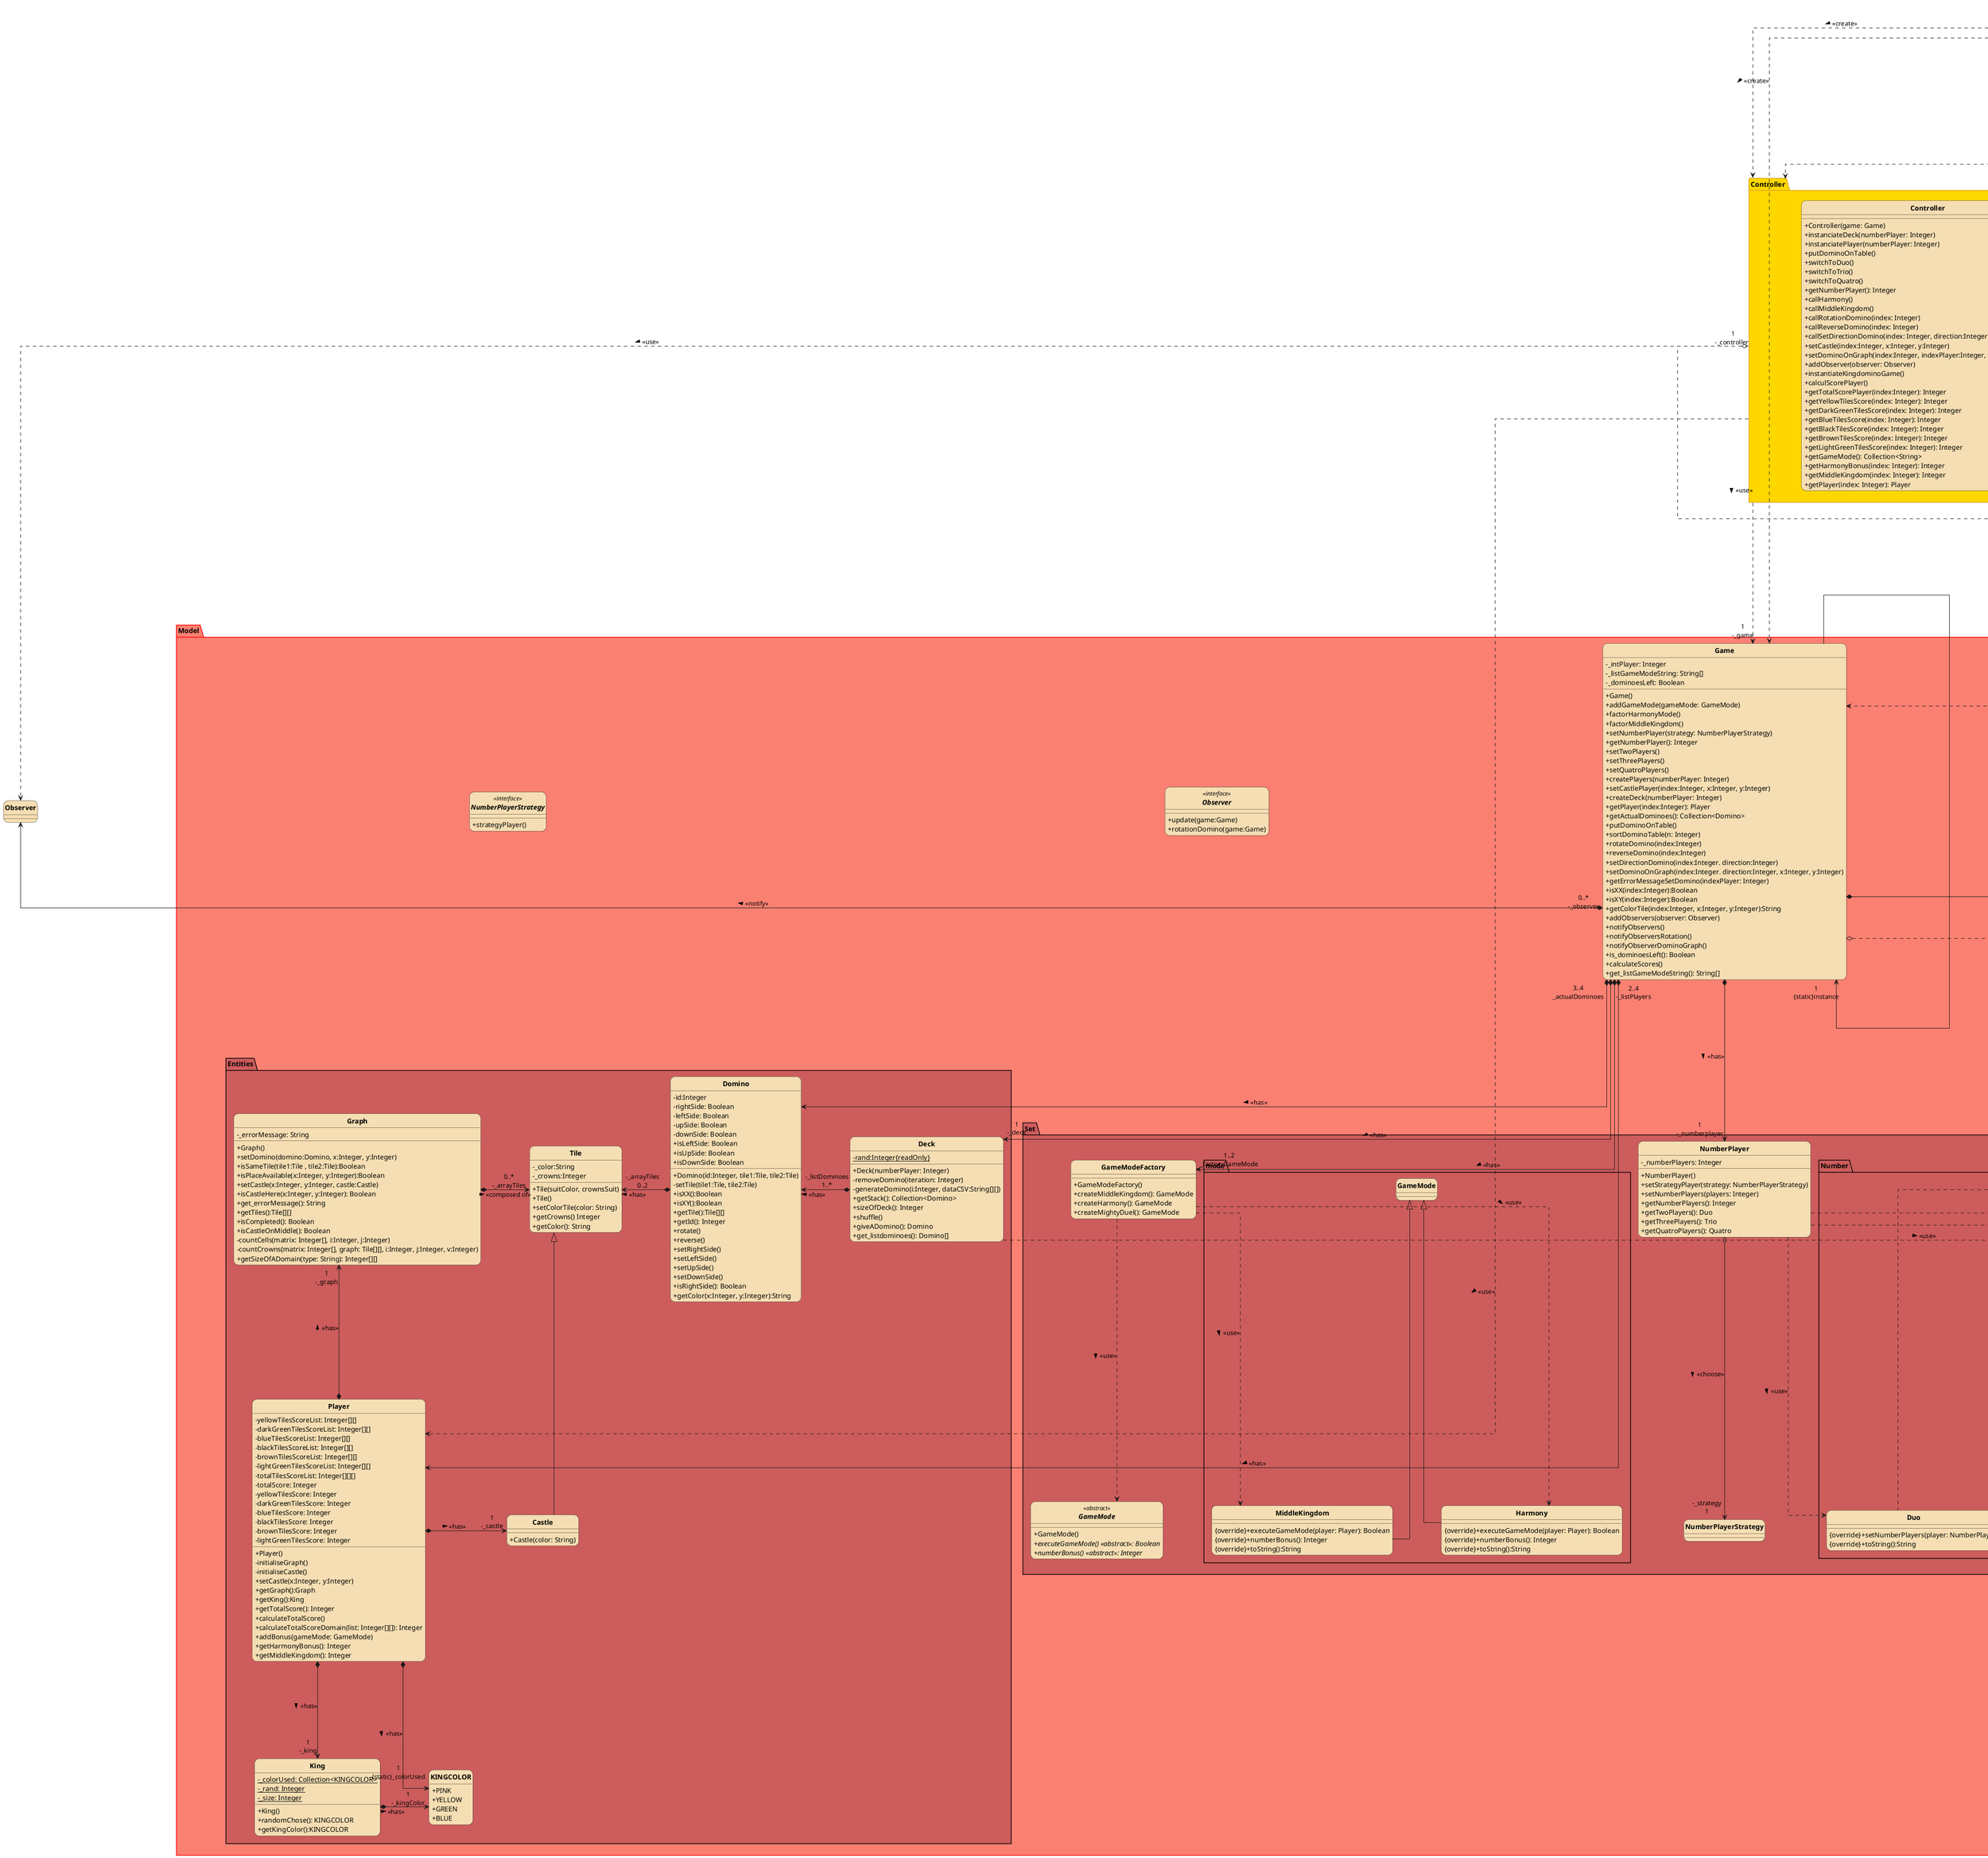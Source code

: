 @startuml
skinparam style strictuml
skinparam classAttributeIconSize 0
skinparam classFontStyle Bold
hide enum methods
skinparam roundcorner 20
skinparam linetype polyline
skinparam linetype ortho
skinparam classBackgroundColor #wheat
skinparam nodesep 100
skinparam ranksep 200

class LauncherKingdomino{
    +{static}main(args:String[])
}

package Utilities {
    class CSVReader{
        +CSVReader()
        {static}+readCSV(path:String):String[][]
    }

    class FontUtilities {
        +FontUtilities()
        {static}+setFont(path:String): Font
    }

}

package Model #salmon;line:red{

    class Game {
        '{static}-instance:Game'
        -_intPlayer: Integer
        -_listGameModeString: String[]
        -_dominoesLeft: Boolean
        '-Game()'
        +Game()
        '{static}+getInstance()'
        +addGameMode(gameMode: GameMode)
        +factorHarmonyMode()
        +factorMiddleKingdom()
        +setNumberPlayer(strategy: NumberPlayerStrategy)
        +getNumberPlayer(): Integer
        +setTwoPlayers()
        +setThreePlayers()
        +setQuatroPlayers()
        +createPlayers(numberPlayer: Integer)
        +setCastlePlayer(index:Integer, x:Integer, y:Integer)
        +createDeck(numberPlayer: Integer)
        +getPlayer(index:Integer): Player
        +getActualDominoes(): Collection<Domino>
        +putDominoOnTable()
        +sortDominoTable(n: Integer)
        +rotateDomino(index:Integer)
        +reverseDomino(index:Integer)
        +setDirectionDomino(index:Integer. direction:Integer)
        +setDominoOnGraph(index:Integer. direction:Integer, x:Integer, y:Integer)
        +getErrorMessageSetDomino(indexPlayer: Integer)
        +isXX(index:Integer):Boolean
        +isXY(index:Integer):Boolean
        +getColorTile(index:Integer, x:Integer, y:Integer):String
        +addObservers(observer: Observer)
        +notifyObservers()
        +notifyObserversRotation()
        +notifyObserverDominoGraph()
        +is_dominoesLeft(): Boolean
        +calculateScores()
        +get_listGameModeString(): String[]
    }

    interface Observer<<interface>>{
       +update(game:Game)
       +rotationDomino(game:Game)
    }

    package Entities #indianred{
        Graph *-> "0..*\n-_arrayTiles" Tile  : <<composed of>> >

        class Graph {
            -_errorMessage: String
            +Graph()
            +setDomino(domino:Domino, x:Integer, y:Integer)
            +isSameTile(tile1:Tile , tile2:Tile):Boolean
            +isPlaceAvailable(x:Integer, y:Integer):Boolean
            +setCastle(x:Integer, y:Integer, castle:Castle)
            +isCastleHere(x:Integer, y:Integer): Boolean
            +get_errorMessage(): String
            +getTiles():Tile[][]
            +isCompleted(): Boolean
            +isCastleOnMiddle(): Boolean
            -countCells(matrix: Integer[], i:Integer, j:Integer)
            -countCrowns(matrix: Integer[], graph: Tile[][], i:Integer, j:Integer, v:Integer)
            +getSizeOfADomain(type: String): Integer[][]
        }

        class King{
            {static}-_colorUsed: Collection<KINGCOLOR>
            {static}-_rand: Integer
            {static}-_size: Integer

            +King()
            +randomChose(): KINGCOLOR
            +getKingColor():KINGCOLOR
        }


        Deck *-> Domino : "-_listDominoes\n1..*" <<has>> >


        class Deck{
            {static}-rand:Integer{readOnly}
            +Deck(numberPlayer: Integer)
            -removeDomino(iteration: Integer)
            -generateDomino(i:Integer, dataCSV:String[][])
            +getStack(): Collection<Domino>
            +sizeOfDeck(): Integer
            +shuffle()
            +giveADomino(): Domino
            +get_listdominoes(): Domino[]
        }

        Domino *-l-> "-_arrayTiles\n0..2"  Tile : <<has>> >
        class Domino {
           -id:Integer
           -rightSide: Boolean
           -leftSide: Boolean
           -upSide: Boolean
           -downSide: Boolean
           +Domino(id:Integer, tile1:Tile, tile2:Tile)
           -setTile(tile1:Tile, tile2:Tile)
           +isXX():Boolean
           +isXY():Boolean
           +getTile():Tile[][]
           +getId(): Integer
           +rotate()
           +reverse()
           +setRightSide()
           +setLeftSide()
           +setUpSide()
           +setDownSide()
           +isRightSide(): Boolean
           +isLeftSide: Boolean
           +isUpSide: Boolean
           +isDownSide: Boolean
           +getColor(x:Integer, y:Integer):String
        }

        class Tile{
           -_color:String
           -_crowns:Integer
           +Tile(suitColor, crownsSuit)
           +Tile()
           +setColorTile(color: String)
           +getCrowns() Integer
           +getColor(): String
        }

        Player *--> "1\n-_graph" Graph : > <<has>>
        Player *-> "1\n-_king" King : > <<has>>
        Player *-l-> "1\n-_castle" Castle : > <<has>>
        class Player {
            -yellowTilesScoreList: Integer[][]
            -darkGreenTilesScoreList: Integer[][]
            -blueTilesScoreList: Integer[][]
            -blackTilesScoreList: Integer[][]
            -brownTilesScoreList: Integer[][]
            -lightGreenTilesScoreList: Integer[][]
            -totalTilesScoreList: Integer[][][]
            -totalScore: Integer
            -yellowTilesScore: Integer
            -darkGreenTilesScore: Integer
            -blueTilesScore: Integer
            -blackTilesScore: Integer
            -brownTilesScore: Integer
            -lightGreenTilesScore: Integer
            +Player()
            -initialiseGraph()
            -initialiseCastle()
            +setCastle(x:Integer, y:Integer)
            +getGraph():Graph
            +getKing():King
            +getTotalScore(): Integer
            +calculateTotalScore()
            +calculateTotalScoreDomain(list: Integer[][]): Integer
            +addBonus(gameMode: GameMode)
            +getHarmonyBonus(): Integer
            +getMiddleKingdom(): Integer
        }

        class Castle extends Tile{
            +Castle(color: String)
        }

        enum KINGCOLOR {
            +PINK
            +YELLOW
            +GREEN
            +BLUE
        }
        Player *--> "1\n{static}_colorUsed" KINGCOLOR: > <<has>>
    }


    package Set #indianred {

        class NumberPlayer{
            -_numberPlayers: Integer
            +NumberPlayer()
            +setStrategyPlayer(strategy: NumberPlayerStrategy)
            +setNumberPlayers(players: Integer)
            +getNumberPlayers(): Integer
            +getTwoPlayers(): Duo
            +getThreePlayers(): Trio
            +getQuatroPlayers(): Quatro
         }

        NumberPlayer o--> "-_strategy\n1"NumberPlayerStrategy: > <<choose>>

        package Number{
            class Duo implements NumberPlayerStrategy
            {
                {override}+setNumberPlayers(player: NumberPlayer)
                {override}+toString():String
            }

            class Trio implements NumberPlayerStrategy
            {
                {override}+setNumberPlayers(player: NumberPlayer)
                {override}+toString():String
            }

            class Quatro implements NumberPlayerStrategy
            {
                {override}+setNumberPlayers(player: NumberPlayer)
                {override}+toString():String
            }
        }

        GameModeFactory ..> GameMode : <<use>> >

        class GameModeFactory{
            +GameModeFactory()
            +createMiddleKingdom(): GameMode
            +createHarmony(): GameMode
            +createMightyDuel(): GameMode
        }

        abstract GameMode<<abstract>>{
            +GameMode()
            {abstract}+executeGameMode() <<abstract>>: Boolean
            {abstract}+numberBonus() <<abstract>>: Integer
        }


            package mode{
                class MiddleKingdom extends GameMode{
                    {override}+executeGameMode(player: Player): Boolean
                    {override}+numberBonus(): Integer
                    {override}+toString():String
                }

                class Harmony extends GameMode{
                    {override}+executeGameMode(player: Player): Boolean
                    {override}+numberBonus(): Integer
                    {override}+toString():String
                }

                GameModeFactory ..> MiddleKingdom: <<use>> >
                GameModeFactory ..> Harmony: <<use>> >
            }

    }

    interface NumberPlayerStrategy<<interface>>{
        +strategyPlayer()
    }
}

package View #lightgreen;line:green{
    Window ..> KingDominoStart : <<use>> >

    class Window implements Observer
    {
        -_numberPlayer: Integer
        {static}#instance:Window
        -Window(game:Game, controller:Controller)
        #setWindow()
        {static}+getInstance(game:Game, controller:Game):Window
        {override}+update(game:Game)
        {override}+rotationDomino(game:Game)
        {override}+dominoGraph(game:Game)
        +getGame(): Game
        +getController(): Controller
        +getFrame(): Frame
        +getInstance(): Window
        +getFontGermania(): Font
        +getFontTimeless(): Font
        +getFontAugusta(): Font
        +getNumberPlayer(): Integer
        +setNumberPlayer(number: Integer)
    }

    class KingDominoStart implements Observer
    {
        -_numberPlayer: Integer
        -_strategyPlayers: String[]
        +KingDominoStart()
        +getInstancesWindow()
        {override}+update(game:Game)
        {override}+rotationDomino(game:Game)
        {override}+dominoGraph(game:Game)
    }

    class KingDominoGame implements Observer
    {
        -_numberPlayer: Integer
        -_indexDominoClicked: Integer
        -_unicodeCrown: String
        -_castleIsSet: Boolean[]
        -_mapGraphPlayer: Dictionnary<Integer, Button[][]>
        -_listGameModeString: Collection<String>
        -_orderPlayerPrevious: Collection<Integer>
        -_firstGame: Boolean
        -_dominoesAreChoosen: Boolean
        -_waitPlayerPutDomino: Boolean
        -_allDominoesAreSet: Boolean[]
        -_castleIsSet: Boolean[]
        -_roundNumber: Integer
        -_indexGraphClicked: Integer
        -_indexDominoClicked: Integer
        -_orderPlayerActual: Integer[]
        -_unicodeCrown: String

        +KingDominoGame()
        +getInstancesWindow()
        {override}+update(game:Game)
        {override}+rotationDomino(game:Game)
        {override}+dominoGraph(game:Game)
        +setCrownRotation()
        +labelKingONDominoes()
        changeLabelKing()
        +createDominoes()
        +createGraph()
        +setBackgroudDominoGraph(x:Integer, y:Integer, condition:Boolean)
        +putDominoRotate()
        +setTextInformation(text: String)
        +allCastleSet()
        +firstLaunchGame()
        +otherLaunchGame()
        +addPlayerPlaceDomino()
        +nextPlayerToChooseDomino()
        +letPlayerSetDomino()
        +graphEnabled()
        +endGame()
        +createScorePlayer()
        +createRanking(): Dictionnary<Integer, Integer>
        +is_dominoesAreChoosen(): Boolean
    }
}

package Controller #gold;line:goldenrod {

    class Controller{
        +Controller(game: Game)
        +instanciateDeck(numberPlayer: Integer)
        +instanciatePlayer(numberPlayer: Integer)
        +putDominoOnTable()
        +switchToDuo()
        +switchToTrio()
        +switchToQuatro()
        +getNumberPlayer(): Integer
        +callHarmony()
        +callMiddleKingdom()
        +callRotationDomino(index: Integer)
        +callReverseDomino(index: Integer)
        +callSetDirectionDomino(index: Integer, direction:Integer)
        +setCastle(index:Integer, x:Integer, y:Integer)
        +setDominoOnGraph(index:Integer, indexPlayer:Integer, x:Integer, y:Integer)
        +addObserver(observer: Observer)
        +instantiateKingdominoGame()
        +calculScorePlayer()
        +getTotalScorePlayer(index:Integer): Integer
        +getYellowTilesScore(index: Integer): Integer
        +getDarkGreenTilesScore(index: Integer): Integer
        +getBlueTilesScore(index: Integer): Integer
        +getBlackTilesScore(index: Integer): Integer
        +getBrownTilesScore(index: Integer): Integer
        +getLightGreenTilesScore(index: Integer): Integer
        +getGameMode(): Collection<String>
        +getHarmonyBonus(index: Integer): Integer
        +getMiddleKingdom(index: Integer): Integer
        +getPlayer(index: Integer): Player
    }

}

Window -> "1\n{static}+instance"Window
Window .> "1\n -_controller\t"Controller : <<use>> >
Window .> Game : "1\n -_game" <<use>> >
Window  .> "1\n -_fontGermania"FontUtilities : <<use>>
Window  .> "1\n -_fontTimeless"FontUtilities : <<use>>
Window  .> "1\n -_fontAugusta"FontUtilities : <<use>>

KingDominoStart *--> Window : "1\n-_window"
KingDominoGame *-> Window : "1\n-_window"

LauncherKingdomino ..> Window : <<create>> >
LauncherKingdomino ..> KingDominoStart : <<create>> >
LauncherKingdomino ..> Controller : <<create>> >
LauncherKingdomino .> Game : <<create>> >

Game --> "1\n{static}instance" Game
Game  *--> "1\n-_listGameMode"GameMode : <<has>> >
Game  *--> "1\n-_numberplayer"NumberPlayer : <<has>> >
Game  *-> "1\n-_deck"Deck : <<has>> >
Game  *--> Player : "2..4\n-_listPlayers" <<has>> >
Game o..> NumberPlayerStrategy : <<set>> >
Game *-l-> Observer : "0..*\n-_observer"<<notify>> >
Game *--> "1..2\n_factoryGameMode"GameModeFactory : <<has>> >
Game *--> Domino : "3..4\n_actualDominoes" <<has>> >

NumberPlayer ..> Duo : <<use>> >
NumberPlayer ..> Trio : <<use>> >
NumberPlayer ..> Quatro : <<use>> >


Controller ..> "1\n-_game"Game : <<use>> >
Controller o..> Observer : <<use>> >
Controller .> Player : <<use>> >
Controller .> KingDominoGame : <<use>> >

King *-r-> "1\n-_kingColor" KINGCOLOR : <<has>> >

Deck .d.> CSVReader : <<use>> >

@enduml